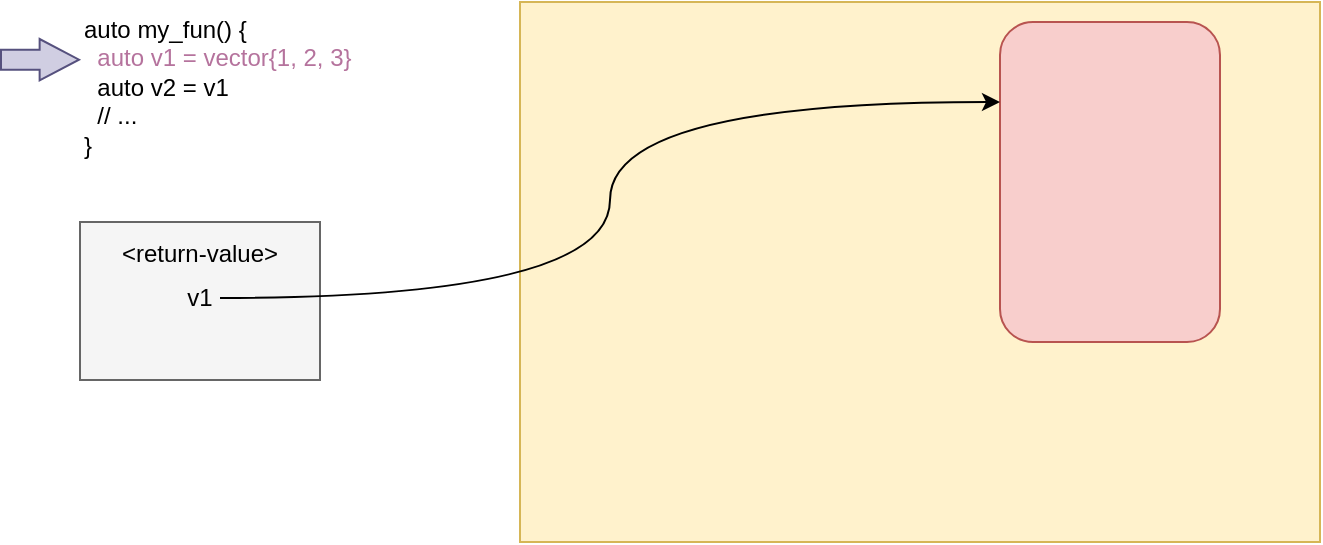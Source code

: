 <mxfile version="16.1.2" type="device"><diagram id="kzGHKFvK9nS3FoZJx1ub" name="Page-1"><mxGraphModel dx="760" dy="707" grid="1" gridSize="10" guides="1" tooltips="1" connect="1" arrows="1" fold="1" page="1" pageScale="1" pageWidth="827" pageHeight="1169" math="0" shadow="0"><root><mxCell id="0"/><mxCell id="1" parent="0"/><mxCell id="2X_FncriPayeMaECkJZU-1" value="" style="rounded=0;whiteSpace=wrap;html=1;fillColor=#f5f5f5;fontColor=#333333;strokeColor=#666666;" vertex="1" parent="1"><mxGeometry x="80" y="140" width="120" height="79" as="geometry"/></mxCell><mxCell id="2X_FncriPayeMaECkJZU-2" value="" style="rounded=0;whiteSpace=wrap;html=1;fillColor=#fff2cc;strokeColor=#d6b656;" vertex="1" parent="1"><mxGeometry x="300" y="30" width="400" height="270" as="geometry"/></mxCell><mxCell id="2X_FncriPayeMaECkJZU-3" value="" style="rounded=1;whiteSpace=wrap;html=1;fillColor=#f8cecc;strokeColor=#b85450;" vertex="1" parent="1"><mxGeometry x="540" y="40" width="110" height="160" as="geometry"/></mxCell><mxCell id="2X_FncriPayeMaECkJZU-8" style="edgeStyle=orthogonalEdgeStyle;rounded=0;orthogonalLoop=1;jettySize=auto;html=1;entryX=0;entryY=0.25;entryDx=0;entryDy=0;curved=1;" edge="1" parent="1" source="2X_FncriPayeMaECkJZU-5" target="2X_FncriPayeMaECkJZU-3"><mxGeometry relative="1" as="geometry"/></mxCell><mxCell id="2X_FncriPayeMaECkJZU-5" value="v1" style="text;html=1;strokeColor=none;fillColor=none;align=center;verticalAlign=middle;whiteSpace=wrap;rounded=0;" vertex="1" parent="1"><mxGeometry x="130" y="168" width="20" height="20" as="geometry"/></mxCell><mxCell id="2X_FncriPayeMaECkJZU-7" value="&amp;lt;return-value&amp;gt;" style="text;html=1;strokeColor=none;fillColor=none;align=center;verticalAlign=middle;whiteSpace=wrap;rounded=0;" vertex="1" parent="1"><mxGeometry x="80" y="146" width="120" height="20" as="geometry"/></mxCell><mxCell id="2X_FncriPayeMaECkJZU-11" value="auto my_fun() {&lt;br&gt;&amp;nbsp; &lt;font color=&quot;#b5739d&quot;&gt;auto v1 = vector{1, 2, 3}&lt;/font&gt;&lt;br&gt;&amp;nbsp; auto v2 = v1&lt;br&gt;&amp;nbsp; // ...&lt;br&gt;}" style="text;html=1;strokeColor=none;fillColor=none;align=left;verticalAlign=top;whiteSpace=wrap;rounded=0;labelPosition=center;verticalLabelPosition=middle;" vertex="1" parent="1"><mxGeometry x="80" y="30" width="150" height="110" as="geometry"/></mxCell><mxCell id="2X_FncriPayeMaECkJZU-12" value="" style="shape=flexArrow;endArrow=classic;html=1;rounded=0;curved=1;endWidth=9.722;endSize=6.228;fillColor=#d0cee2;strokeColor=#56517e;" edge="1" parent="1"><mxGeometry width="50" height="50" relative="1" as="geometry"><mxPoint x="40" y="58.86" as="sourcePoint"/><mxPoint x="80" y="58.86" as="targetPoint"/></mxGeometry></mxCell></root></mxGraphModel></diagram></mxfile>